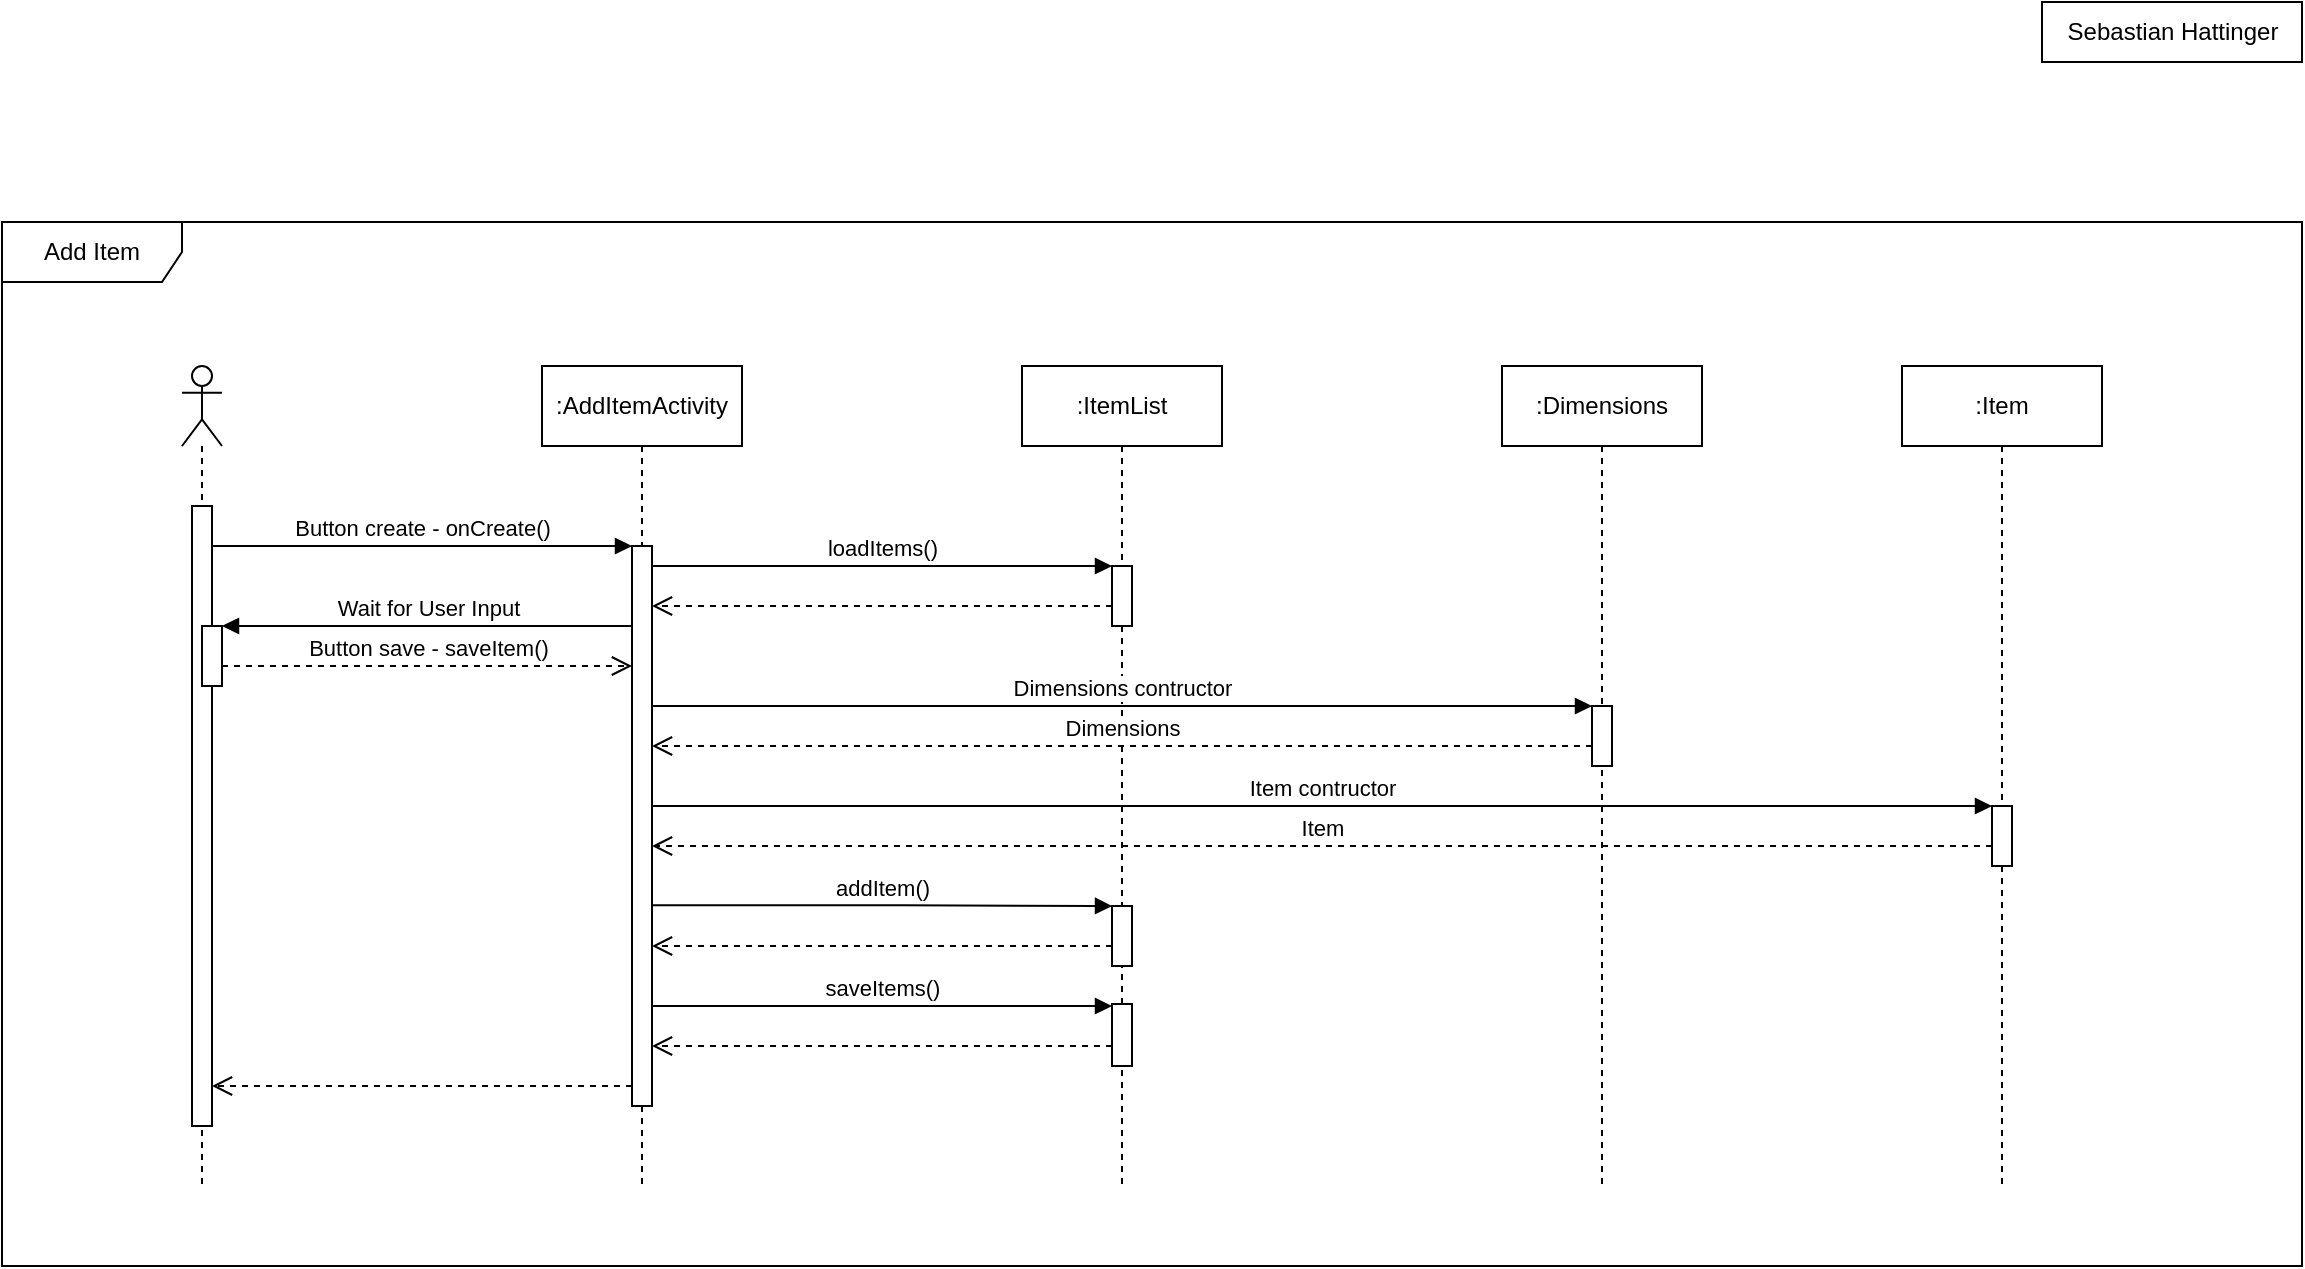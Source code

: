 <mxfile version="13.8.1" type="device"><diagram id="DsEkn_zQJ6kW-_9mZ-GV" name="Page-1"><mxGraphModel dx="1586" dy="914" grid="1" gridSize="10" guides="1" tooltips="1" connect="1" arrows="1" fold="1" page="1" pageScale="1" pageWidth="1169" pageHeight="827" math="0" shadow="0"><root><mxCell id="0"/><mxCell id="1" parent="0"/><mxCell id="W1xJxG57l24oKMGDM60Y-1" value="Add Item" style="shape=umlFrame;whiteSpace=wrap;html=1;width=90;height=30;connectable=0;allowArrows=0;" vertex="1" parent="1"><mxGeometry x="10" y="120" width="1150" height="522" as="geometry"/></mxCell><mxCell id="W1xJxG57l24oKMGDM60Y-2" value=":AddItemActivity" style="shape=umlLifeline;perimeter=lifelinePerimeter;whiteSpace=wrap;html=1;container=1;collapsible=0;recursiveResize=0;outlineConnect=0;" vertex="1" parent="1"><mxGeometry x="280" y="192" width="100" height="410" as="geometry"/></mxCell><mxCell id="W1xJxG57l24oKMGDM60Y-8" value="" style="html=1;points=[];perimeter=orthogonalPerimeter;" vertex="1" parent="W1xJxG57l24oKMGDM60Y-2"><mxGeometry x="45" y="90" width="10" height="280" as="geometry"/></mxCell><mxCell id="W1xJxG57l24oKMGDM60Y-3" value=":ItemList" style="shape=umlLifeline;perimeter=lifelinePerimeter;whiteSpace=wrap;html=1;container=1;collapsible=0;recursiveResize=0;outlineConnect=0;" vertex="1" parent="1"><mxGeometry x="520" y="192" width="100" height="410" as="geometry"/></mxCell><mxCell id="W1xJxG57l24oKMGDM60Y-12" value="" style="html=1;points=[];perimeter=orthogonalPerimeter;" vertex="1" parent="W1xJxG57l24oKMGDM60Y-3"><mxGeometry x="45" y="100" width="10" height="30" as="geometry"/></mxCell><mxCell id="W1xJxG57l24oKMGDM60Y-30" value="" style="html=1;points=[];perimeter=orthogonalPerimeter;" vertex="1" parent="W1xJxG57l24oKMGDM60Y-3"><mxGeometry x="45" y="270" width="10" height="30" as="geometry"/></mxCell><mxCell id="W1xJxG57l24oKMGDM60Y-33" value="" style="html=1;points=[];perimeter=orthogonalPerimeter;" vertex="1" parent="W1xJxG57l24oKMGDM60Y-3"><mxGeometry x="45" y="319" width="10" height="31" as="geometry"/></mxCell><mxCell id="W1xJxG57l24oKMGDM60Y-4" value=":Item" style="shape=umlLifeline;perimeter=lifelinePerimeter;whiteSpace=wrap;html=1;container=1;collapsible=0;recursiveResize=0;outlineConnect=0;" vertex="1" parent="1"><mxGeometry x="960" y="192" width="100" height="410" as="geometry"/></mxCell><mxCell id="W1xJxG57l24oKMGDM60Y-27" value="" style="html=1;points=[];perimeter=orthogonalPerimeter;" vertex="1" parent="W1xJxG57l24oKMGDM60Y-4"><mxGeometry x="45" y="220" width="10" height="30" as="geometry"/></mxCell><mxCell id="W1xJxG57l24oKMGDM60Y-5" value=":Dimensions" style="shape=umlLifeline;perimeter=lifelinePerimeter;whiteSpace=wrap;html=1;container=1;collapsible=0;recursiveResize=0;outlineConnect=0;" vertex="1" parent="1"><mxGeometry x="760" y="192" width="100" height="410" as="geometry"/></mxCell><mxCell id="W1xJxG57l24oKMGDM60Y-25" value="" style="html=1;points=[];perimeter=orthogonalPerimeter;" vertex="1" parent="W1xJxG57l24oKMGDM60Y-5"><mxGeometry x="45" y="170" width="10" height="30" as="geometry"/></mxCell><mxCell id="W1xJxG57l24oKMGDM60Y-15" value="loadItems()" style="html=1;verticalAlign=bottom;endArrow=block;" edge="1" parent="1" source="W1xJxG57l24oKMGDM60Y-8" target="W1xJxG57l24oKMGDM60Y-12"><mxGeometry width="80" relative="1" as="geometry"><mxPoint x="230" y="332" as="sourcePoint"/><mxPoint x="310" y="332" as="targetPoint"/><Array as="points"><mxPoint x="450" y="292"/></Array></mxGeometry></mxCell><mxCell id="W1xJxG57l24oKMGDM60Y-17" value="Button create - onCreate()" style="html=1;verticalAlign=bottom;endArrow=block;" edge="1" parent="1" source="W1xJxG57l24oKMGDM60Y-19" target="W1xJxG57l24oKMGDM60Y-8"><mxGeometry width="80" relative="1" as="geometry"><mxPoint x="130" y="282" as="sourcePoint"/><mxPoint x="230" y="282" as="targetPoint"/><Array as="points"><mxPoint x="210" y="282"/></Array></mxGeometry></mxCell><mxCell id="W1xJxG57l24oKMGDM60Y-18" value="" style="shape=umlLifeline;participant=umlActor;perimeter=lifelinePerimeter;whiteSpace=wrap;html=1;container=1;collapsible=0;recursiveResize=0;verticalAlign=top;spacingTop=36;outlineConnect=0;" vertex="1" parent="1"><mxGeometry x="100" y="192" width="20" height="410" as="geometry"/></mxCell><mxCell id="W1xJxG57l24oKMGDM60Y-19" value="" style="html=1;points=[];perimeter=orthogonalPerimeter;" vertex="1" parent="W1xJxG57l24oKMGDM60Y-18"><mxGeometry x="5" y="70" width="10" height="310" as="geometry"/></mxCell><mxCell id="W1xJxG57l24oKMGDM60Y-20" value="" style="html=1;points=[];perimeter=orthogonalPerimeter;" vertex="1" parent="1"><mxGeometry x="110" y="322" width="10" height="30" as="geometry"/></mxCell><mxCell id="W1xJxG57l24oKMGDM60Y-21" value="Wait for User Input" style="html=1;verticalAlign=bottom;endArrow=block;entryX=1;entryY=0;" edge="1" target="W1xJxG57l24oKMGDM60Y-20" parent="1" source="W1xJxG57l24oKMGDM60Y-8"><mxGeometry relative="1" as="geometry"><mxPoint x="180" y="292" as="sourcePoint"/><Array as="points"><mxPoint x="220" y="322"/></Array></mxGeometry></mxCell><mxCell id="W1xJxG57l24oKMGDM60Y-23" value="Button save - saveItem()" style="html=1;verticalAlign=bottom;endArrow=open;dashed=1;endSize=8;" edge="1" parent="1" source="W1xJxG57l24oKMGDM60Y-20" target="W1xJxG57l24oKMGDM60Y-8"><mxGeometry relative="1" as="geometry"><mxPoint x="260" y="352" as="sourcePoint"/><mxPoint x="180" y="352" as="targetPoint"/><Array as="points"><mxPoint x="230" y="342"/></Array></mxGeometry></mxCell><mxCell id="W1xJxG57l24oKMGDM60Y-24" value="Dimensions contructor" style="html=1;verticalAlign=bottom;endArrow=block;" edge="1" parent="1" source="W1xJxG57l24oKMGDM60Y-8" target="W1xJxG57l24oKMGDM60Y-25"><mxGeometry width="80" relative="1" as="geometry"><mxPoint x="345" y="362" as="sourcePoint"/><mxPoint x="780" y="362" as="targetPoint"/><Array as="points"><mxPoint x="460" y="362"/></Array></mxGeometry></mxCell><mxCell id="W1xJxG57l24oKMGDM60Y-26" value="Dimensions" style="html=1;verticalAlign=bottom;endArrow=open;dashed=1;endSize=8;" edge="1" parent="1" source="W1xJxG57l24oKMGDM60Y-25" target="W1xJxG57l24oKMGDM60Y-8"><mxGeometry relative="1" as="geometry"><mxPoint x="690" y="452" as="sourcePoint"/><mxPoint x="610" y="452" as="targetPoint"/><Array as="points"><mxPoint x="570" y="382"/></Array></mxGeometry></mxCell><mxCell id="W1xJxG57l24oKMGDM60Y-28" value="Item contructor" style="html=1;verticalAlign=bottom;endArrow=block;" edge="1" parent="1" source="W1xJxG57l24oKMGDM60Y-8" target="W1xJxG57l24oKMGDM60Y-27"><mxGeometry width="80" relative="1" as="geometry"><mxPoint x="345" y="372" as="sourcePoint"/><mxPoint x="1025" y="417" as="targetPoint"/><Array as="points"><mxPoint x="710" y="412"/></Array></mxGeometry></mxCell><mxCell id="W1xJxG57l24oKMGDM60Y-29" value="Item" style="html=1;verticalAlign=bottom;endArrow=open;dashed=1;endSize=8;" edge="1" parent="1" source="W1xJxG57l24oKMGDM60Y-27" target="W1xJxG57l24oKMGDM60Y-8"><mxGeometry relative="1" as="geometry"><mxPoint x="880" y="442" as="sourcePoint"/><mxPoint x="800" y="442" as="targetPoint"/><Array as="points"><mxPoint x="710" y="432"/></Array></mxGeometry></mxCell><mxCell id="W1xJxG57l24oKMGDM60Y-31" value="addItem()" style="html=1;verticalAlign=bottom;endArrow=block;" edge="1" parent="1" target="W1xJxG57l24oKMGDM60Y-30"><mxGeometry width="80" relative="1" as="geometry"><mxPoint x="335" y="461.58" as="sourcePoint"/><mxPoint x="565" y="461.58" as="targetPoint"/><Array as="points"><mxPoint x="450" y="461.58"/></Array></mxGeometry></mxCell><mxCell id="W1xJxG57l24oKMGDM60Y-32" value="" style="html=1;verticalAlign=bottom;endArrow=open;dashed=1;endSize=8;" edge="1" parent="1" source="W1xJxG57l24oKMGDM60Y-30" target="W1xJxG57l24oKMGDM60Y-8"><mxGeometry relative="1" as="geometry"><mxPoint x="500" y="482" as="sourcePoint"/><mxPoint x="420" y="482" as="targetPoint"/><Array as="points"><mxPoint x="450" y="482"/></Array></mxGeometry></mxCell><mxCell id="W1xJxG57l24oKMGDM60Y-34" value="saveItems()" style="html=1;verticalAlign=bottom;endArrow=block;" edge="1" parent="1" source="W1xJxG57l24oKMGDM60Y-8" target="W1xJxG57l24oKMGDM60Y-33"><mxGeometry width="80" relative="1" as="geometry"><mxPoint x="390" y="522" as="sourcePoint"/><mxPoint x="500" y="512" as="targetPoint"/><Array as="points"><mxPoint x="460" y="512"/></Array></mxGeometry></mxCell><mxCell id="W1xJxG57l24oKMGDM60Y-37" value="" style="html=1;verticalAlign=bottom;endArrow=open;dashed=1;endSize=8;" edge="1" parent="1" source="W1xJxG57l24oKMGDM60Y-33" target="W1xJxG57l24oKMGDM60Y-8"><mxGeometry relative="1" as="geometry"><mxPoint x="520" y="542" as="sourcePoint"/><mxPoint x="380" y="542" as="targetPoint"/><Array as="points"><mxPoint x="470" y="532"/></Array></mxGeometry></mxCell><mxCell id="W1xJxG57l24oKMGDM60Y-39" value="" style="html=1;verticalAlign=bottom;endArrow=open;dashed=1;endSize=8;" edge="1" parent="1" source="W1xJxG57l24oKMGDM60Y-12" target="W1xJxG57l24oKMGDM60Y-8"><mxGeometry relative="1" as="geometry"><mxPoint x="510" y="312" as="sourcePoint"/><mxPoint x="430" y="312" as="targetPoint"/><Array as="points"><mxPoint x="450" y="312"/></Array></mxGeometry></mxCell><mxCell id="W1xJxG57l24oKMGDM60Y-40" value="" style="html=1;verticalAlign=bottom;endArrow=open;dashed=1;endSize=8;" edge="1" parent="1" source="W1xJxG57l24oKMGDM60Y-8" target="W1xJxG57l24oKMGDM60Y-19"><mxGeometry relative="1" as="geometry"><mxPoint x="250" y="552" as="sourcePoint"/><mxPoint x="170" y="552" as="targetPoint"/><Array as="points"><mxPoint x="220" y="552"/><mxPoint x="180" y="552"/></Array></mxGeometry></mxCell><mxCell id="W1xJxG57l24oKMGDM60Y-41" value="Sebastian Hattinger" style="html=1;" vertex="1" parent="1"><mxGeometry x="1030" y="10" width="130" height="30" as="geometry"/></mxCell></root></mxGraphModel></diagram></mxfile>